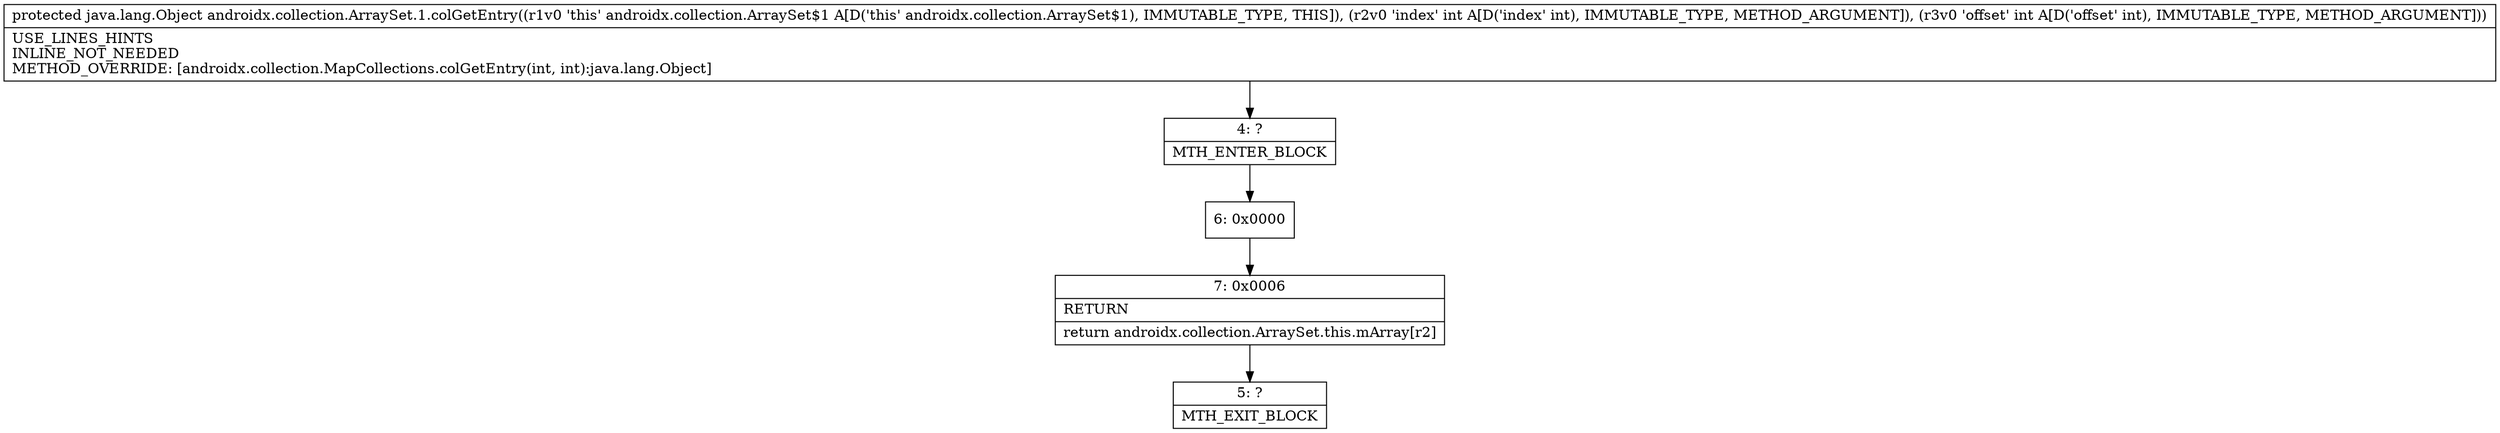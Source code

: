 digraph "CFG forandroidx.collection.ArraySet.1.colGetEntry(II)Ljava\/lang\/Object;" {
Node_4 [shape=record,label="{4\:\ ?|MTH_ENTER_BLOCK\l}"];
Node_6 [shape=record,label="{6\:\ 0x0000}"];
Node_7 [shape=record,label="{7\:\ 0x0006|RETURN\l|return androidx.collection.ArraySet.this.mArray[r2]\l}"];
Node_5 [shape=record,label="{5\:\ ?|MTH_EXIT_BLOCK\l}"];
MethodNode[shape=record,label="{protected java.lang.Object androidx.collection.ArraySet.1.colGetEntry((r1v0 'this' androidx.collection.ArraySet$1 A[D('this' androidx.collection.ArraySet$1), IMMUTABLE_TYPE, THIS]), (r2v0 'index' int A[D('index' int), IMMUTABLE_TYPE, METHOD_ARGUMENT]), (r3v0 'offset' int A[D('offset' int), IMMUTABLE_TYPE, METHOD_ARGUMENT]))  | USE_LINES_HINTS\lINLINE_NOT_NEEDED\lMETHOD_OVERRIDE: [androidx.collection.MapCollections.colGetEntry(int, int):java.lang.Object]\l}"];
MethodNode -> Node_4;Node_4 -> Node_6;
Node_6 -> Node_7;
Node_7 -> Node_5;
}

